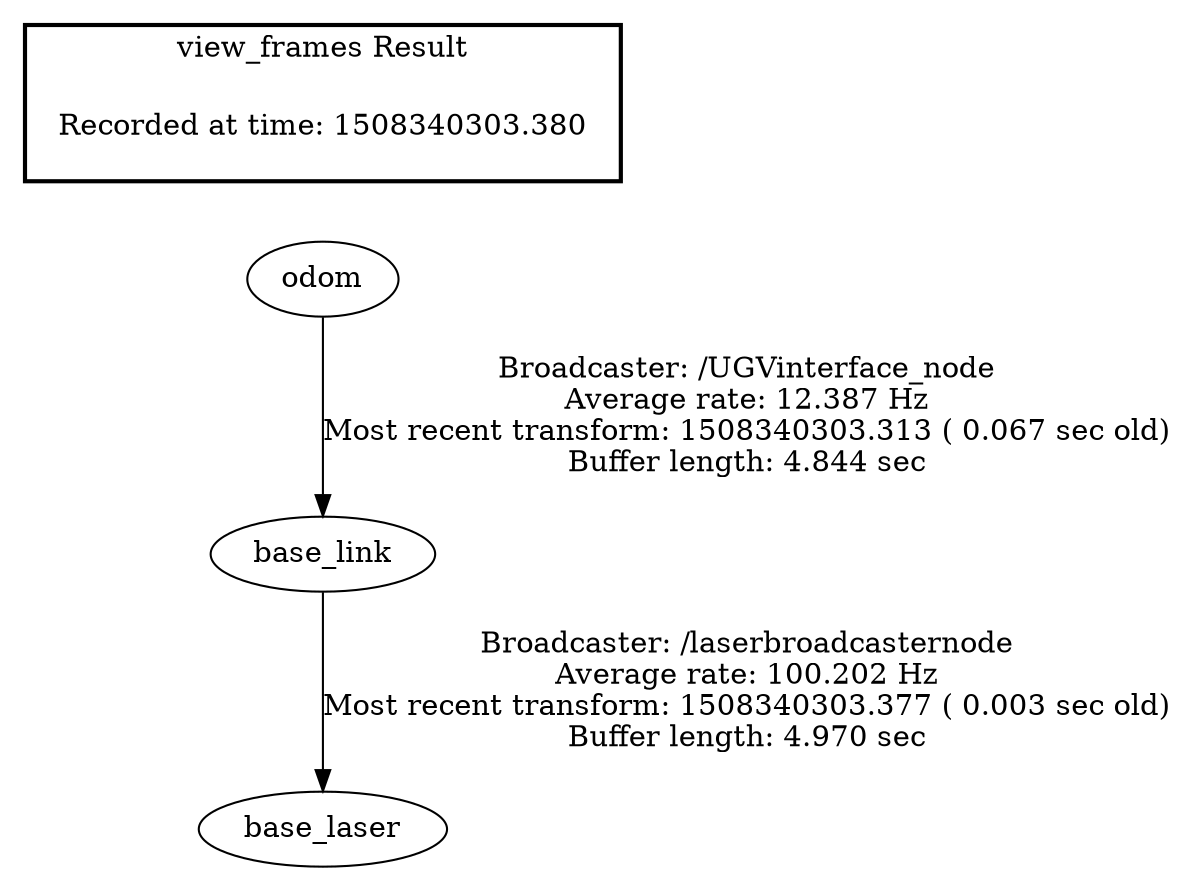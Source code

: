 digraph G {
"base_link" -> "base_laser"[label="Broadcaster: /laserbroadcasternode\nAverage rate: 100.202 Hz\nMost recent transform: 1508340303.377 ( 0.003 sec old)\nBuffer length: 4.970 sec\n"];
"odom" -> "base_link"[label="Broadcaster: /UGVinterface_node\nAverage rate: 12.387 Hz\nMost recent transform: 1508340303.313 ( 0.067 sec old)\nBuffer length: 4.844 sec\n"];
edge [style=invis];
 subgraph cluster_legend { style=bold; color=black; label ="view_frames Result";
"Recorded at time: 1508340303.380"[ shape=plaintext ] ;
 }->"odom";
}